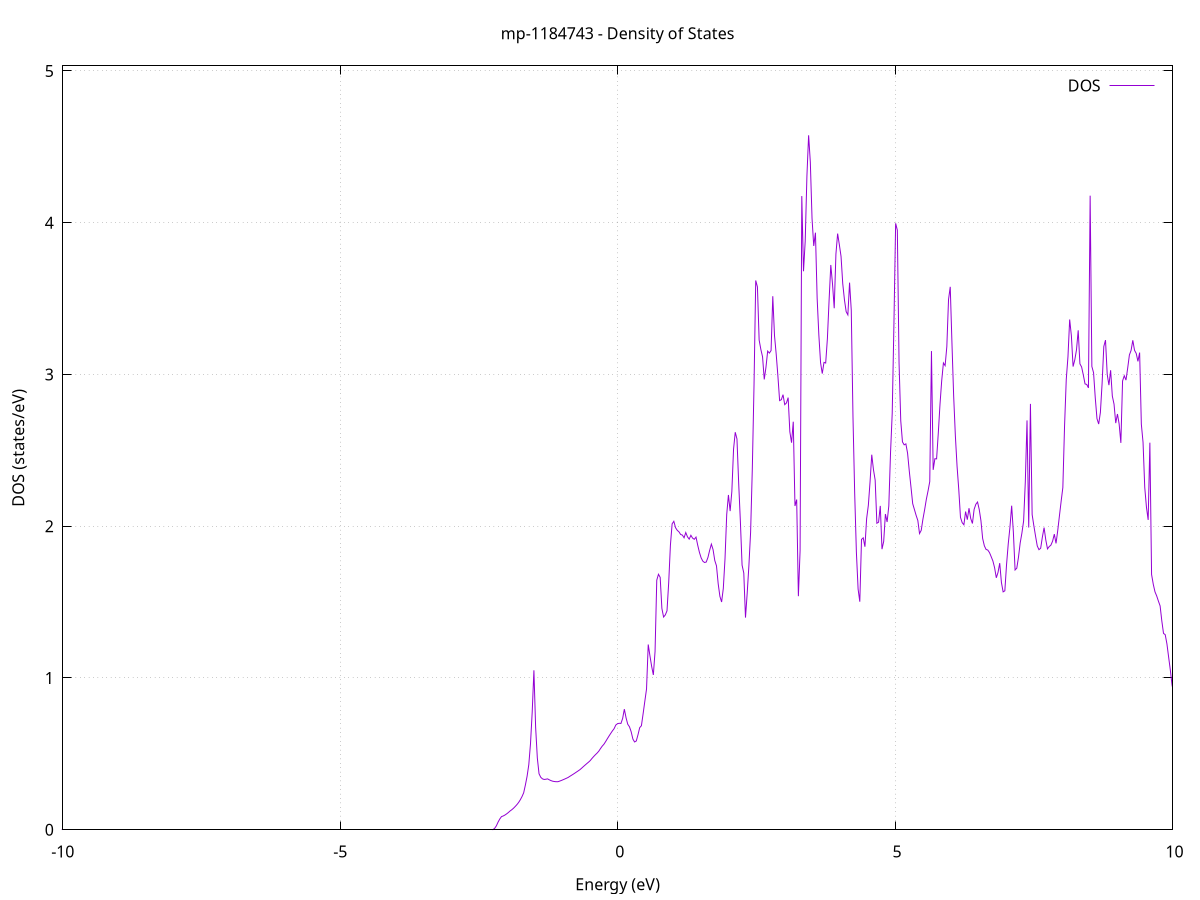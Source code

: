 set title 'mp-1184743 - Density of States'
set xlabel 'Energy (eV)'
set ylabel 'DOS (states/eV)'
set grid
set xrange [-10:10]
set yrange [0:5.033]
set xzeroaxis lt -1
set terminal png size 800,600
set output 'mp-1184743_dos_gnuplot.png'
plot '-' using 1:2 with lines title 'DOS'
-45.022100 0.000000
-44.991300 0.000000
-44.960600 0.000000
-44.929800 0.000000
-44.899100 0.000000
-44.868300 0.000000
-44.837600 0.000000
-44.806800 0.000000
-44.776100 0.000000
-44.745300 0.000000
-44.714500 0.000000
-44.683800 0.000000
-44.653000 0.000000
-44.622300 0.000000
-44.591500 0.000000
-44.560800 0.000000
-44.530000 0.000000
-44.499300 0.000000
-44.468500 0.000000
-44.437800 0.000000
-44.407000 0.000000
-44.376300 0.000000
-44.345500 0.000000
-44.314800 0.000000
-44.284000 0.000000
-44.253300 0.000000
-44.222500 0.000000
-44.191800 0.000000
-44.161000 0.000000
-44.130300 0.000000
-44.099500 0.000000
-44.068800 0.000000
-44.038000 0.000000
-44.007300 0.000000
-43.976500 0.000000
-43.945800 0.000000
-43.915000 0.000000
-43.884300 0.000000
-43.853500 0.000000
-43.822800 0.000000
-43.792000 0.000000
-43.761300 0.000000
-43.730500 0.000000
-43.699800 0.000000
-43.669000 0.000000
-43.638300 0.000000
-43.607500 0.000000
-43.576800 0.000000
-43.546000 0.000000
-43.515200 0.000000
-43.484500 0.000000
-43.453700 0.000000
-43.423000 0.000000
-43.392200 0.000000
-43.361500 0.000000
-43.330700 0.000000
-43.300000 0.000000
-43.269200 0.000000
-43.238500 0.000000
-43.207700 0.000000
-43.177000 0.000000
-43.146200 0.000000
-43.115500 0.000000
-43.084700 0.000000
-43.054000 0.000000
-43.023200 0.000000
-42.992500 0.000000
-42.961700 0.000000
-42.931000 0.000000
-42.900200 0.000000
-42.869500 0.000000
-42.838700 0.000000
-42.808000 0.000000
-42.777200 0.000000
-42.746500 0.000000
-42.715700 0.000000
-42.685000 0.000000
-42.654200 0.000000
-42.623500 0.000000
-42.592700 0.000000
-42.562000 0.000000
-42.531200 0.000000
-42.500500 0.000000
-42.469700 0.000000
-42.439000 0.000000
-42.408200 0.000000
-42.377500 0.000000
-42.346700 0.000000
-42.316000 0.000000
-42.285200 0.000000
-42.254400 0.000000
-42.223700 0.000000
-42.192900 0.000000
-42.162200 0.000000
-42.131400 0.000000
-42.100700 0.000000
-42.069900 0.000000
-42.039200 0.000000
-42.008400 0.000000
-41.977700 0.000000
-41.946900 0.000000
-41.916200 0.000000
-41.885400 0.000000
-41.854700 0.000000
-41.823900 0.000000
-41.793200 0.000000
-41.762400 0.000000
-41.731700 0.000000
-41.700900 0.000000
-41.670200 0.000000
-41.639400 0.000000
-41.608700 0.000000
-41.577900 0.000000
-41.547200 0.000000
-41.516400 0.000000
-41.485700 0.000000
-41.454900 0.000000
-41.424200 0.000000
-41.393400 0.000000
-41.362700 0.000000
-41.331900 0.000000
-41.301200 0.000000
-41.270400 0.000000
-41.239700 0.000000
-41.208900 0.000000
-41.178200 0.000000
-41.147400 0.000000
-41.116700 0.000000
-41.085900 0.000000
-41.055100 0.000000
-41.024400 0.000000
-40.993600 0.000000
-40.962900 0.000000
-40.932100 0.000000
-40.901400 0.000000
-40.870600 0.000000
-40.839900 0.000000
-40.809100 0.000000
-40.778400 0.000000
-40.747600 0.000000
-40.716900 0.000000
-40.686100 0.000000
-40.655400 0.000000
-40.624600 0.000000
-40.593900 0.000000
-40.563100 0.000000
-40.532400 0.000000
-40.501600 0.000000
-40.470900 0.000000
-40.440100 0.000000
-40.409400 0.000000
-40.378600 0.000000
-40.347900 0.000000
-40.317100 0.000000
-40.286400 0.000000
-40.255600 0.000000
-40.224900 0.000000
-40.194100 0.000000
-40.163400 0.000000
-40.132600 0.000000
-40.101900 0.000000
-40.071100 0.000000
-40.040400 0.000000
-40.009600 0.000000
-39.978900 0.000000
-39.948100 0.000000
-39.917400 0.000000
-39.886600 0.000000
-39.855900 0.000000
-39.825100 0.000000
-39.794300 0.000000
-39.763600 0.000000
-39.732800 0.000000
-39.702100 0.000000
-39.671300 0.000000
-39.640600 0.000000
-39.609800 0.000000
-39.579100 0.000000
-39.548300 0.000000
-39.517600 0.000000
-39.486800 0.000000
-39.456100 0.000000
-39.425300 0.000000
-39.394600 0.000000
-39.363800 0.000000
-39.333100 0.000000
-39.302300 0.000000
-39.271600 0.000000
-39.240800 0.000000
-39.210100 0.000000
-39.179300 0.000000
-39.148600 0.000000
-39.117800 0.000000
-39.087100 0.000000
-39.056300 0.000000
-39.025600 0.000000
-38.994800 0.000000
-38.964100 0.000000
-38.933300 0.000000
-38.902600 0.000000
-38.871800 0.000000
-38.841100 0.000000
-38.810300 0.000000
-38.779600 0.000000
-38.748800 0.000000
-38.718100 0.000000
-38.687300 0.000000
-38.656600 0.000000
-38.625800 0.000000
-38.595100 0.000000
-38.564300 0.000000
-38.533500 0.000000
-38.502800 0.000000
-38.472000 0.000000
-38.441300 0.000000
-38.410500 0.000000
-38.379800 0.000000
-38.349000 0.000000
-38.318300 0.000000
-38.287500 0.000000
-38.256800 0.000000
-38.226000 0.000000
-38.195300 0.000000
-38.164500 0.000000
-38.133800 0.000000
-38.103000 0.000000
-38.072300 0.000000
-38.041500 0.000000
-38.010800 0.000000
-37.980000 0.000000
-37.949300 0.000000
-37.918500 0.000000
-37.887800 0.000000
-37.857000 0.000000
-37.826300 0.000000
-37.795500 0.000000
-37.764800 0.000000
-37.734000 0.000000
-37.703300 0.000000
-37.672500 0.000000
-37.641800 0.000000
-37.611000 0.000000
-37.580300 0.000000
-37.549500 0.000000
-37.518800 0.000000
-37.488000 0.000000
-37.457300 0.000000
-37.426500 0.000000
-37.395800 0.000000
-37.365000 0.000000
-37.334200 0.000000
-37.303500 0.000000
-37.272700 0.000000
-37.242000 0.000000
-37.211200 0.000000
-37.180500 0.000000
-37.149700 0.000000
-37.119000 0.000000
-37.088200 0.000000
-37.057500 0.000000
-37.026700 0.000000
-36.996000 0.000000
-36.965200 0.000000
-36.934500 0.000000
-36.903700 0.000000
-36.873000 0.000000
-36.842200 0.000000
-36.811500 0.000000
-36.780700 0.000000
-36.750000 0.000000
-36.719200 0.000000
-36.688500 0.000000
-36.657700 0.000000
-36.627000 0.000000
-36.596200 0.000000
-36.565500 0.000000
-36.534700 0.000000
-36.504000 0.000000
-36.473200 0.000000
-36.442500 0.000000
-36.411700 0.000000
-36.381000 0.000000
-36.350200 0.000000
-36.319500 0.000000
-36.288700 0.000000
-36.258000 0.000000
-36.227200 0.000000
-36.196500 0.000000
-36.165700 0.000000
-36.135000 0.000000
-36.104200 0.000000
-36.073400 0.000000
-36.042700 0.000000
-36.011900 0.000000
-35.981200 0.000000
-35.950400 0.000000
-35.919700 0.000000
-35.888900 0.000000
-35.858200 0.000000
-35.827400 0.000000
-35.796700 0.000000
-35.765900 0.000000
-35.735200 0.000000
-35.704400 0.000000
-35.673700 0.000000
-35.642900 0.000000
-35.612200 0.000000
-35.581400 0.000000
-35.550700 0.000000
-35.519900 0.000000
-35.489200 0.000000
-35.458400 0.000000
-35.427700 0.000000
-35.396900 0.000000
-35.366200 0.000000
-35.335400 0.000000
-35.304700 0.000000
-35.273900 0.000000
-35.243200 0.000000
-35.212400 0.000000
-35.181700 0.000000
-35.150900 0.000000
-35.120200 0.000000
-35.089400 0.000000
-35.058700 0.000000
-35.027900 0.000000
-34.997200 0.000000
-34.966400 0.000000
-34.935700 0.000000
-34.904900 0.000000
-34.874100 0.000000
-34.843400 0.000000
-34.812600 0.000000
-34.781900 0.000000
-34.751100 0.000000
-34.720400 0.000000
-34.689600 0.000000
-34.658900 0.000000
-34.628100 0.000000
-34.597400 0.000000
-34.566600 0.000000
-34.535900 0.000000
-34.505100 0.000000
-34.474400 0.000000
-34.443600 0.000000
-34.412900 0.000000
-34.382100 0.000000
-34.351400 0.000000
-34.320600 0.000000
-34.289900 0.000000
-34.259100 0.000000
-34.228400 0.000000
-34.197600 0.000000
-34.166900 0.000000
-34.136100 0.000000
-34.105400 0.000000
-34.074600 0.000000
-34.043900 0.000000
-34.013100 0.000000
-33.982400 0.000000
-33.951600 0.000000
-33.920900 0.000000
-33.890100 0.000000
-33.859400 0.000000
-33.828600 0.000000
-33.797900 0.000000
-33.767100 0.000000
-33.736400 0.000000
-33.705600 0.000000
-33.674900 0.000000
-33.644100 0.000000
-33.613300 0.000000
-33.582600 0.000000
-33.551800 0.000000
-33.521100 0.000000
-33.490300 0.000000
-33.459600 0.000000
-33.428800 0.000000
-33.398100 0.000000
-33.367300 0.000000
-33.336600 0.000000
-33.305800 0.000000
-33.275100 0.000000
-33.244300 0.000000
-33.213600 0.000000
-33.182800 0.000000
-33.152100 0.000000
-33.121300 0.000000
-33.090600 0.000000
-33.059800 0.000000
-33.029100 0.000000
-32.998300 0.000000
-32.967600 0.000000
-32.936800 0.000000
-32.906100 0.000000
-32.875300 0.000000
-32.844600 0.000000
-32.813800 0.000000
-32.783100 0.000000
-32.752300 0.000000
-32.721600 0.000000
-32.690800 0.000000
-32.660100 0.000000
-32.629300 0.000000
-32.598600 0.000000
-32.567800 0.000000
-32.537100 0.000000
-32.506300 0.000000
-32.475600 0.000000
-32.444800 0.000000
-32.414000 0.000000
-32.383300 0.000000
-32.352500 0.000000
-32.321800 0.000000
-32.291000 0.000000
-32.260300 0.000000
-32.229500 0.000000
-32.198800 0.000000
-32.168000 0.000000
-32.137300 0.000000
-32.106500 0.000000
-32.075800 0.000000
-32.045000 0.000000
-32.014300 0.000000
-31.983500 0.000000
-31.952800 0.000000
-31.922000 0.000000
-31.891300 0.000000
-31.860500 0.000000
-31.829800 0.000000
-31.799000 0.000000
-31.768300 0.000000
-31.737500 0.000000
-31.706800 0.000000
-31.676000 0.000000
-31.645300 0.000000
-31.614500 0.000000
-31.583800 0.000000
-31.553000 0.000000
-31.522300 0.000000
-31.491500 0.000000
-31.460800 0.000000
-31.430000 0.000000
-31.399300 0.000000
-31.368500 0.000000
-31.337800 0.000000
-31.307000 0.000000
-31.276300 0.000000
-31.245500 0.000000
-31.214800 0.000000
-31.184000 0.000000
-31.153200 0.000000
-31.122500 0.000000
-31.091700 0.000000
-31.061000 0.000000
-31.030200 0.000000
-30.999500 0.000000
-30.968700 0.000000
-30.938000 0.000000
-30.907200 0.000000
-30.876500 0.000000
-30.845700 0.000000
-30.815000 0.000000
-30.784200 0.000000
-30.753500 0.000000
-30.722700 0.000000
-30.692000 0.000000
-30.661200 0.000000
-30.630500 0.000000
-30.599700 0.000000
-30.569000 0.000000
-30.538200 0.000000
-30.507500 0.000000
-30.476700 0.000000
-30.446000 0.000000
-30.415200 0.000000
-30.384500 0.000000
-30.353700 0.000000
-30.323000 0.000000
-30.292200 0.000000
-30.261500 0.000000
-30.230700 0.000000
-30.200000 0.000000
-30.169200 0.000000
-30.138500 0.000000
-30.107700 0.000000
-30.077000 0.000000
-30.046200 0.000000
-30.015500 0.000000
-29.984700 0.000000
-29.953900 0.000000
-29.923200 0.000000
-29.892400 0.000000
-29.861700 0.000000
-29.830900 0.000000
-29.800200 0.000000
-29.769400 0.000000
-29.738700 0.000000
-29.707900 0.000000
-29.677200 0.000000
-29.646400 0.000000
-29.615700 0.000000
-29.584900 0.000000
-29.554200 0.000000
-29.523400 0.000000
-29.492700 0.000000
-29.461900 0.000000
-29.431200 0.000000
-29.400400 0.000000
-29.369700 0.000000
-29.338900 0.000000
-29.308200 0.000000
-29.277400 0.000000
-29.246700 0.000000
-29.215900 0.000000
-29.185200 0.000000
-29.154400 0.000000
-29.123700 0.000000
-29.092900 0.000000
-29.062200 0.000000
-29.031400 0.000000
-29.000700 0.000000
-28.969900 0.000000
-28.939200 0.000000
-28.908400 0.000000
-28.877700 0.000000
-28.846900 0.000000
-28.816200 0.000000
-28.785400 0.000000
-28.754700 0.000000
-28.723900 0.000000
-28.693100 0.000000
-28.662400 0.000000
-28.631600 0.000000
-28.600900 0.000000
-28.570100 0.000000
-28.539400 0.000000
-28.508600 0.000000
-28.477900 0.000000
-28.447100 0.000000
-28.416400 0.000000
-28.385600 0.000000
-28.354900 0.000000
-28.324100 0.000000
-28.293400 0.000000
-28.262600 0.000000
-28.231900 0.000000
-28.201100 0.000000
-28.170400 0.000000
-28.139600 0.000000
-28.108900 0.000000
-28.078100 0.000000
-28.047400 0.000000
-28.016600 0.000000
-27.985900 0.000000
-27.955100 0.000000
-27.924400 0.000000
-27.893600 0.000000
-27.862900 0.000000
-27.832100 0.000000
-27.801400 0.000000
-27.770600 0.000000
-27.739900 0.000000
-27.709100 0.000000
-27.678400 0.000000
-27.647600 0.000000
-27.616900 0.000000
-27.586100 0.000000
-27.555400 0.000000
-27.524600 0.000000
-27.493800 0.000000
-27.463100 0.000000
-27.432300 0.000000
-27.401600 0.000000
-27.370800 0.000000
-27.340100 0.000000
-27.309300 0.000000
-27.278600 0.000000
-27.247800 0.000000
-27.217100 0.000000
-27.186300 0.000000
-27.155600 0.000000
-27.124800 0.000000
-27.094100 0.000000
-27.063300 0.000000
-27.032600 0.000000
-27.001800 0.000000
-26.971100 0.000000
-26.940300 0.000000
-26.909600 0.000000
-26.878800 0.000000
-26.848100 0.000000
-26.817300 0.000000
-26.786600 0.000000
-26.755800 0.000000
-26.725100 0.000000
-26.694300 0.000000
-26.663600 0.000000
-26.632800 0.000000
-26.602100 0.000000
-26.571300 0.000000
-26.540600 0.000000
-26.509800 0.000000
-26.479100 0.000000
-26.448300 0.000000
-26.417600 0.000000
-26.386800 0.000000
-26.356100 0.000000
-26.325300 0.000000
-26.294600 0.000000
-26.263800 0.000000
-26.233000 0.000000
-26.202300 0.000000
-26.171500 0.000000
-26.140800 0.000000
-26.110000 0.000000
-26.079300 0.000000
-26.048500 0.000000
-26.017800 0.000000
-25.987000 0.000000
-25.956300 0.000000
-25.925500 0.000000
-25.894800 0.000000
-25.864000 0.000000
-25.833300 0.000000
-25.802500 0.000000
-25.771800 0.000000
-25.741000 0.000000
-25.710300 0.000000
-25.679500 0.000000
-25.648800 0.000000
-25.618000 0.000000
-25.587300 0.000000
-25.556500 0.000000
-25.525800 0.000000
-25.495000 0.000000
-25.464300 0.000000
-25.433500 0.000000
-25.402800 0.000000
-25.372000 0.000000
-25.341300 0.000000
-25.310500 0.000000
-25.279800 0.000000
-25.249000 0.000000
-25.218300 0.000000
-25.187500 0.000000
-25.156800 0.000000
-25.126000 0.000000
-25.095300 0.000000
-25.064500 0.000000
-25.033700 0.000000
-25.003000 0.000000
-24.972200 0.000000
-24.941500 0.000000
-24.910700 0.000000
-24.880000 0.000000
-24.849200 0.000000
-24.818500 0.000000
-24.787700 0.000000
-24.757000 0.000000
-24.726200 0.000000
-24.695500 0.000000
-24.664700 0.000000
-24.634000 0.000000
-24.603200 0.000000
-24.572500 0.000000
-24.541700 0.000000
-24.511000 0.000000
-24.480200 0.000000
-24.449500 0.000000
-24.418700 0.000000
-24.388000 0.000000
-24.357200 0.000000
-24.326500 0.000000
-24.295700 0.000000
-24.265000 0.000000
-24.234200 0.000000
-24.203500 0.000000
-24.172700 0.000000
-24.142000 0.000000
-24.111200 0.000000
-24.080500 0.000000
-24.049700 0.000000
-24.019000 0.000000
-23.988200 0.000000
-23.957500 0.000000
-23.926700 0.000000
-23.896000 0.000000
-23.865200 0.000000
-23.834500 0.000000
-23.803700 0.000000
-23.772900 0.000000
-23.742200 0.000000
-23.711400 0.000000
-23.680700 0.000000
-23.649900 0.000000
-23.619200 0.000000
-23.588400 0.000000
-23.557700 0.000000
-23.526900 0.000000
-23.496200 0.000000
-23.465400 0.000000
-23.434700 0.000000
-23.403900 0.000000
-23.373200 0.000000
-23.342400 0.000000
-23.311700 0.000000
-23.280900 0.000000
-23.250200 0.000000
-23.219400 0.000000
-23.188700 0.000000
-23.157900 0.000000
-23.127200 0.000000
-23.096400 0.000000
-23.065700 0.000000
-23.034900 0.000000
-23.004200 0.000000
-22.973400 0.000000
-22.942700 0.000000
-22.911900 0.000000
-22.881200 0.000000
-22.850400 0.000000
-22.819700 0.000000
-22.788900 0.000000
-22.758200 0.000000
-22.727400 0.000000
-22.696700 0.000000
-22.665900 0.000000
-22.635200 0.000000
-22.604400 0.000000
-22.573700 0.000000
-22.542900 0.000000
-22.512100 0.000000
-22.481400 0.000000
-22.450600 0.000000
-22.419900 0.000000
-22.389100 0.000000
-22.358400 0.000000
-22.327600 0.000000
-22.296900 0.000000
-22.266100 0.000000
-22.235400 0.000000
-22.204600 0.000000
-22.173900 0.000000
-22.143100 0.000000
-22.112400 0.000000
-22.081600 0.000000
-22.050900 0.000000
-22.020100 0.000000
-21.989400 0.000000
-21.958600 0.000000
-21.927900 0.000000
-21.897100 0.000000
-21.866400 0.000000
-21.835600 0.000000
-21.804900 0.000000
-21.774100 0.000000
-21.743400 0.000000
-21.712600 0.000000
-21.681900 0.000000
-21.651100 0.000000
-21.620400 0.000000
-21.589600 0.000000
-21.558900 0.000000
-21.528100 0.000000
-21.497400 0.000000
-21.466600 0.000000
-21.435900 0.000000
-21.405100 0.000000
-21.374400 0.000000
-21.343600 0.000000
-21.312800 0.000000
-21.282100 0.000000
-21.251300 0.000000
-21.220600 0.000000
-21.189800 3.490600
-21.159100 5.512900
-21.128300 27.624600
-21.097600 21.710300
-21.066800 25.199800
-21.036100 22.845200
-21.005300 7.897200
-20.974600 16.936800
-20.943800 15.342700
-20.913100 19.460400
-20.882300 16.261600
-20.851600 15.235700
-20.820800 29.740200
-20.790100 22.812900
-20.759300 42.903600
-20.728600 0.000000
-20.697800 0.000000
-20.667100 0.000000
-20.636300 0.000000
-20.605600 0.000000
-20.574800 0.000000
-20.544100 0.000000
-20.513300 0.000000
-20.482600 0.000000
-20.451800 0.000000
-20.421100 0.000000
-20.390300 0.000000
-20.359600 0.000000
-20.328800 0.000000
-20.298100 0.000000
-20.267300 0.000000
-20.236600 0.000000
-20.205800 0.000000
-20.175100 0.000000
-20.144300 0.000000
-20.113600 0.000000
-20.082800 0.000000
-20.052000 0.000000
-20.021300 0.000000
-19.990500 0.000000
-19.959800 0.000000
-19.929000 0.000000
-19.898300 0.000000
-19.867500 0.000000
-19.836800 0.000000
-19.806000 0.000000
-19.775300 0.000000
-19.744500 0.000000
-19.713800 0.000000
-19.683000 0.000000
-19.652300 0.000000
-19.621500 0.000000
-19.590800 0.000000
-19.560000 0.000000
-19.529300 70.801200
-19.498500 0.000000
-19.467800 0.000000
-19.437000 0.000000
-19.406300 0.000000
-19.375500 0.000000
-19.344800 0.000000
-19.314000 0.000000
-19.283300 0.000000
-19.252500 0.000000
-19.221800 0.000000
-19.191000 0.000000
-19.160300 0.000000
-19.129500 0.000000
-19.098800 0.000000
-19.068000 0.000000
-19.037300 0.000000
-19.006500 0.000000
-18.975800 0.000000
-18.945000 0.000000
-18.914300 0.000000
-18.883500 0.000000
-18.852700 0.000000
-18.822000 0.000000
-18.791200 0.000000
-18.760500 0.000000
-18.729700 0.000000
-18.699000 0.000000
-18.668200 0.000000
-18.637500 0.000000
-18.606700 0.000000
-18.576000 0.000000
-18.545200 0.000000
-18.514500 0.000000
-18.483700 0.000000
-18.453000 0.000000
-18.422200 0.000000
-18.391500 0.000000
-18.360700 0.000000
-18.330000 0.000000
-18.299200 0.000000
-18.268500 0.000000
-18.237700 0.000000
-18.207000 0.000000
-18.176200 0.000000
-18.145500 0.000000
-18.114700 0.000000
-18.084000 0.000000
-18.053200 0.000000
-18.022500 0.000000
-17.991700 0.000000
-17.961000 0.000000
-17.930200 0.000000
-17.899500 0.000000
-17.868700 0.000000
-17.838000 0.000000
-17.807200 0.000000
-17.776500 0.000000
-17.745700 0.000000
-17.715000 0.000000
-17.684200 0.000000
-17.653500 0.000000
-17.622700 0.000000
-17.591900 0.000000
-17.561200 0.000000
-17.530400 0.000000
-17.499700 0.000000
-17.468900 0.000000
-17.438200 0.000000
-17.407400 0.000000
-17.376700 0.000000
-17.345900 0.000000
-17.315200 0.000000
-17.284400 0.000000
-17.253700 0.000000
-17.222900 0.000000
-17.192200 0.000000
-17.161400 0.000000
-17.130700 0.000000
-17.099900 0.000000
-17.069200 0.000000
-17.038400 0.000000
-17.007700 0.000000
-16.976900 0.000000
-16.946200 0.000000
-16.915400 0.000000
-16.884700 0.000000
-16.853900 0.000000
-16.823200 0.000000
-16.792400 0.000000
-16.761700 0.000000
-16.730900 0.000000
-16.700200 0.000000
-16.669400 0.000000
-16.638700 0.000000
-16.607900 0.000000
-16.577200 0.000000
-16.546400 0.000000
-16.515700 0.000000
-16.484900 0.000000
-16.454200 0.000000
-16.423400 0.000000
-16.392600 0.000000
-16.361900 0.000000
-16.331100 0.000000
-16.300400 0.000000
-16.269600 0.000000
-16.238900 0.000000
-16.208100 0.000000
-16.177400 0.000000
-16.146600 0.000000
-16.115900 0.000000
-16.085100 0.000000
-16.054400 0.000000
-16.023600 0.000000
-15.992900 0.000000
-15.962100 0.000000
-15.931400 0.000000
-15.900600 0.000000
-15.869900 0.000000
-15.839100 0.000000
-15.808400 0.000000
-15.777600 0.000000
-15.746900 0.000000
-15.716100 0.000000
-15.685400 0.000000
-15.654600 0.000000
-15.623900 0.000000
-15.593100 0.000000
-15.562400 0.000000
-15.531600 0.000000
-15.500900 0.000000
-15.470100 0.000000
-15.439400 0.000000
-15.408600 0.000000
-15.377900 0.000000
-15.347100 0.000000
-15.316400 0.000000
-15.285600 0.000000
-15.254900 0.000000
-15.224100 0.000000
-15.193400 0.000000
-15.162600 0.000000
-15.131800 0.000000
-15.101100 0.000000
-15.070300 0.000000
-15.039600 0.000000
-15.008800 0.000000
-14.978100 0.000000
-14.947300 0.000000
-14.916600 0.000000
-14.885800 0.000000
-14.855100 0.000000
-14.824300 0.000000
-14.793600 0.000000
-14.762800 0.000000
-14.732100 0.000000
-14.701300 0.000000
-14.670600 0.000000
-14.639800 0.000000
-14.609100 0.000000
-14.578300 0.000000
-14.547600 0.000000
-14.516800 0.000000
-14.486100 0.000000
-14.455300 0.000000
-14.424600 0.000000
-14.393800 0.000000
-14.363100 0.000000
-14.332300 0.000000
-14.301600 0.000000
-14.270800 0.000000
-14.240100 0.000000
-14.209300 0.000000
-14.178600 0.000000
-14.147800 0.000000
-14.117100 0.000000
-14.086300 0.000000
-14.055600 0.000000
-14.024800 0.000000
-13.994100 0.000000
-13.963300 0.000000
-13.932500 0.000000
-13.901800 0.000000
-13.871000 0.000000
-13.840300 0.000000
-13.809500 0.000000
-13.778800 0.000000
-13.748000 0.000000
-13.717300 0.000000
-13.686500 0.000000
-13.655800 0.000000
-13.625000 0.000000
-13.594300 0.000000
-13.563500 0.000000
-13.532800 0.000000
-13.502000 0.000000
-13.471300 0.000000
-13.440500 0.000000
-13.409800 0.000000
-13.379000 0.000000
-13.348300 0.000000
-13.317500 0.000000
-13.286800 0.000000
-13.256000 0.000000
-13.225300 0.000000
-13.194500 0.000000
-13.163800 0.000000
-13.133000 0.000000
-13.102300 0.000000
-13.071500 0.000000
-13.040800 0.000000
-13.010000 0.000000
-12.979300 0.000000
-12.948500 0.000000
-12.917800 0.000000
-12.887000 0.000000
-12.856300 0.000000
-12.825500 0.000000
-12.794800 0.000000
-12.764000 0.000000
-12.733300 0.000000
-12.702500 0.000000
-12.671700 0.000000
-12.641000 0.000000
-12.610200 0.000000
-12.579500 0.000000
-12.548700 0.000000
-12.518000 0.000000
-12.487200 0.000000
-12.456500 0.000000
-12.425700 0.000000
-12.395000 0.000000
-12.364200 0.000000
-12.333500 0.000000
-12.302700 0.000000
-12.272000 0.000000
-12.241200 0.000000
-12.210500 0.000000
-12.179700 0.000000
-12.149000 0.000000
-12.118200 0.000000
-12.087500 0.000000
-12.056700 0.000000
-12.026000 0.000000
-11.995200 0.000000
-11.964500 0.000000
-11.933700 0.000000
-11.903000 0.000000
-11.872200 0.000000
-11.841500 0.000000
-11.810700 0.000000
-11.780000 0.000000
-11.749200 0.000000
-11.718500 0.000000
-11.687700 0.000000
-11.657000 0.000000
-11.626200 0.000000
-11.595500 0.000000
-11.564700 0.000000
-11.534000 0.000000
-11.503200 0.000000
-11.472400 0.000000
-11.441700 0.000000
-11.410900 0.000000
-11.380200 0.000000
-11.349400 0.000000
-11.318700 0.000000
-11.287900 0.000000
-11.257200 0.000000
-11.226400 0.000000
-11.195700 0.000000
-11.164900 0.000000
-11.134200 0.000000
-11.103400 0.000000
-11.072700 0.000000
-11.041900 0.000000
-11.011200 0.000000
-10.980400 0.000000
-10.949700 0.000000
-10.918900 0.000000
-10.888200 0.000000
-10.857400 0.000000
-10.826700 0.000000
-10.795900 0.000000
-10.765200 0.000000
-10.734400 0.000000
-10.703700 0.000000
-10.672900 0.000000
-10.642200 0.000000
-10.611400 0.000000
-10.580700 0.000000
-10.549900 0.000000
-10.519200 0.000000
-10.488400 0.000000
-10.457700 0.000000
-10.426900 0.000000
-10.396200 0.000000
-10.365400 0.000000
-10.334700 0.000000
-10.303900 0.000000
-10.273200 0.000000
-10.242400 0.000000
-10.211600 0.000000
-10.180900 0.000000
-10.150100 0.000000
-10.119400 0.000000
-10.088600 0.000000
-10.057900 0.000000
-10.027100 0.000000
-9.996400 0.000000
-9.965600 0.000000
-9.934900 0.000000
-9.904100 0.000000
-9.873400 0.000000
-9.842600 0.000000
-9.811900 0.000000
-9.781100 0.000000
-9.750400 0.000000
-9.719600 0.000000
-9.688900 0.000000
-9.658100 0.000000
-9.627400 0.000000
-9.596600 0.000000
-9.565900 0.000000
-9.535100 0.000000
-9.504400 0.000000
-9.473600 0.000000
-9.442900 0.000000
-9.412100 0.000000
-9.381400 0.000000
-9.350600 0.000000
-9.319900 0.000000
-9.289100 0.000000
-9.258400 0.000000
-9.227600 0.000000
-9.196900 0.000000
-9.166100 0.000000
-9.135400 0.000000
-9.104600 0.000000
-9.073900 0.000000
-9.043100 0.000000
-9.012300 0.000000
-8.981600 0.000000
-8.950800 0.000000
-8.920100 0.000000
-8.889300 0.000000
-8.858600 0.000000
-8.827800 0.000000
-8.797100 0.000000
-8.766300 0.000000
-8.735600 0.000000
-8.704800 0.000000
-8.674100 0.000000
-8.643300 0.000000
-8.612600 0.000000
-8.581800 0.000000
-8.551100 0.000000
-8.520300 0.000000
-8.489600 0.000000
-8.458800 0.000000
-8.428100 0.000000
-8.397300 0.000000
-8.366600 0.000000
-8.335800 0.000000
-8.305100 0.000000
-8.274300 0.000000
-8.243600 0.000000
-8.212800 0.000000
-8.182100 0.000000
-8.151300 0.000000
-8.120600 0.000000
-8.089800 0.000000
-8.059100 0.000000
-8.028300 0.000000
-7.997600 0.000000
-7.966800 0.000000
-7.936100 0.000000
-7.905300 0.000000
-7.874600 0.000000
-7.843800 0.000000
-7.813100 0.000000
-7.782300 0.000000
-7.751500 0.000000
-7.720800 0.000000
-7.690000 0.000000
-7.659300 0.000000
-7.628500 0.000000
-7.597800 0.000000
-7.567000 0.000000
-7.536300 0.000000
-7.505500 0.000000
-7.474800 0.000000
-7.444000 0.000000
-7.413300 0.000000
-7.382500 0.000000
-7.351800 0.000000
-7.321000 0.000000
-7.290300 0.000000
-7.259500 0.000000
-7.228800 0.000000
-7.198000 0.000000
-7.167300 0.000000
-7.136500 0.000000
-7.105800 0.000000
-7.075000 0.000000
-7.044300 0.000000
-7.013500 0.000000
-6.982800 0.000000
-6.952000 0.000000
-6.921300 0.000000
-6.890500 0.000000
-6.859800 0.000000
-6.829000 0.000000
-6.798300 0.000000
-6.767500 0.000000
-6.736800 0.000000
-6.706000 0.000000
-6.675300 0.000000
-6.644500 0.000000
-6.613800 0.000000
-6.583000 0.000000
-6.552300 0.000000
-6.521500 0.000000
-6.490700 0.000000
-6.460000 0.000000
-6.429200 0.000000
-6.398500 0.000000
-6.367700 0.000000
-6.337000 0.000000
-6.306200 0.000000
-6.275500 0.000000
-6.244700 0.000000
-6.214000 0.000000
-6.183200 0.000000
-6.152500 0.000000
-6.121700 0.000000
-6.091000 0.000000
-6.060200 0.000000
-6.029500 0.000000
-5.998700 0.000000
-5.968000 0.000000
-5.937200 0.000000
-5.906500 0.000000
-5.875700 0.000000
-5.845000 0.000000
-5.814200 0.000000
-5.783500 0.000000
-5.752700 0.000000
-5.722000 0.000000
-5.691200 0.000000
-5.660500 0.000000
-5.629700 0.000000
-5.599000 0.000000
-5.568200 0.000000
-5.537500 0.000000
-5.506700 0.000000
-5.476000 0.000000
-5.445200 0.000000
-5.414500 0.000000
-5.383700 0.000000
-5.353000 0.000000
-5.322200 0.000000
-5.291400 0.000000
-5.260700 0.000000
-5.229900 0.000000
-5.199200 0.000000
-5.168400 0.000000
-5.137700 0.000000
-5.106900 0.000000
-5.076200 0.000000
-5.045400 0.000000
-5.014700 0.000000
-4.983900 0.000000
-4.953200 0.000000
-4.922400 0.000000
-4.891700 0.000000
-4.860900 0.000000
-4.830200 0.000000
-4.799400 0.000000
-4.768700 0.000000
-4.737900 0.000000
-4.707200 0.000000
-4.676400 0.000000
-4.645700 0.000000
-4.614900 0.000000
-4.584200 0.000000
-4.553400 0.000000
-4.522700 0.000000
-4.491900 0.000000
-4.461200 0.000000
-4.430400 0.000000
-4.399700 0.000000
-4.368900 0.000000
-4.338200 0.000000
-4.307400 0.000000
-4.276700 0.000000
-4.245900 0.000000
-4.215200 0.000000
-4.184400 0.000000
-4.153700 0.000000
-4.122900 0.000000
-4.092200 0.000000
-4.061400 0.000000
-4.030600 0.000000
-3.999900 0.000000
-3.969100 0.000000
-3.938400 0.000000
-3.907600 0.000000
-3.876900 0.000000
-3.846100 0.000000
-3.815400 0.000000
-3.784600 0.000000
-3.753900 0.000000
-3.723100 0.000000
-3.692400 0.000000
-3.661600 0.000000
-3.630900 0.000000
-3.600100 0.000000
-3.569400 0.000000
-3.538600 0.000000
-3.507900 0.000000
-3.477100 0.000000
-3.446400 0.000000
-3.415600 0.000000
-3.384900 0.000000
-3.354100 0.000000
-3.323400 0.000000
-3.292600 0.000000
-3.261900 0.000000
-3.231100 0.000000
-3.200400 0.000000
-3.169600 0.000000
-3.138900 0.000000
-3.108100 0.000000
-3.077400 0.000000
-3.046600 0.000000
-3.015900 0.000000
-2.985100 0.000000
-2.954400 0.000000
-2.923600 0.000000
-2.892900 0.000000
-2.862100 0.000000
-2.831300 0.000000
-2.800600 0.000000
-2.769800 0.000000
-2.739100 0.000000
-2.708300 0.000000
-2.677600 0.000000
-2.646800 0.000000
-2.616100 0.000000
-2.585300 0.000000
-2.554600 0.000000
-2.523800 0.000000
-2.493100 0.000000
-2.462300 0.000000
-2.431600 0.000000
-2.400800 0.000000
-2.370100 0.000000
-2.339300 0.000000
-2.308600 0.000000
-2.277800 0.000000
-2.247100 0.001100
-2.216300 0.009500
-2.185600 0.026100
-2.154800 0.050800
-2.124100 0.071100
-2.093300 0.086800
-2.062600 0.090900
-2.031800 0.097000
-2.001100 0.104700
-1.970300 0.113500
-1.939600 0.123600
-1.908800 0.131800
-1.878100 0.141500
-1.847300 0.153000
-1.816600 0.165300
-1.785800 0.179500
-1.755100 0.197200
-1.724300 0.218200
-1.693600 0.243700
-1.662800 0.294700
-1.632100 0.352500
-1.601300 0.429300
-1.570500 0.568300
-1.539800 0.775400
-1.509000 1.050600
-1.478300 0.676000
-1.447500 0.472700
-1.416800 0.369000
-1.386000 0.346000
-1.355300 0.335600
-1.324500 0.331500
-1.293800 0.333000
-1.263000 0.335400
-1.232300 0.329200
-1.201500 0.324000
-1.170800 0.320000
-1.140000 0.317900
-1.109300 0.316600
-1.078500 0.316500
-1.047800 0.320200
-1.017000 0.324600
-0.986300 0.329200
-0.955500 0.334100
-0.924800 0.339200
-0.894000 0.344400
-0.863300 0.351800
-0.832500 0.358800
-0.801800 0.365900
-0.771000 0.373300
-0.740300 0.380900
-0.709500 0.388500
-0.678800 0.396300
-0.648000 0.406200
-0.617300 0.416400
-0.586500 0.426300
-0.555800 0.436100
-0.525000 0.445500
-0.494300 0.455800
-0.463500 0.469600
-0.432800 0.482300
-0.402000 0.494100
-0.371200 0.505000
-0.340500 0.517600
-0.309700 0.534700
-0.279000 0.550500
-0.248200 0.563200
-0.217500 0.580500
-0.186700 0.599300
-0.156000 0.617300
-0.125200 0.634700
-0.094500 0.651400
-0.063700 0.666200
-0.033000 0.690300
-0.002200 0.698900
0.028500 0.701700
0.059300 0.700500
0.090000 0.733300
0.120800 0.794800
0.151500 0.737900
0.182300 0.695300
0.213000 0.678600
0.243800 0.645700
0.274500 0.597700
0.305300 0.578500
0.336000 0.585000
0.366800 0.626300
0.397500 0.672900
0.428300 0.685500
0.459000 0.764200
0.489800 0.846500
0.520500 0.927300
0.551300 1.220700
0.582000 1.146300
0.612800 1.076600
0.643500 1.020200
0.674300 1.174900
0.705000 1.644500
0.735800 1.683400
0.766500 1.663200
0.797300 1.458400
0.828000 1.401700
0.858800 1.415500
0.889600 1.442600
0.920300 1.629000
0.951100 1.875400
0.981800 2.015600
1.012600 2.032400
1.043300 1.990500
1.074100 1.973000
1.104800 1.963100
1.135600 1.945500
1.166300 1.941600
1.197100 1.923900
1.227800 1.958400
1.258600 1.930000
1.289300 1.915000
1.320100 1.940300
1.350800 1.921500
1.381600 1.913800
1.412300 1.928400
1.443100 1.875000
1.473800 1.827900
1.504600 1.791700
1.535300 1.769800
1.566100 1.760900
1.596800 1.764000
1.627600 1.794400
1.658300 1.841400
1.689100 1.881900
1.719800 1.845900
1.750600 1.774200
1.781300 1.738800
1.812100 1.621000
1.842800 1.538200
1.873600 1.500700
1.904300 1.590200
1.935100 1.786000
1.965800 2.077500
1.996600 2.206000
2.027300 2.099800
2.058100 2.228100
2.088900 2.507300
2.119600 2.619300
2.150400 2.574900
2.181100 2.286600
2.211900 2.032100
2.242600 1.743800
2.273400 1.691400
2.304100 1.397900
2.334900 1.558800
2.365600 1.740900
2.396400 1.960900
2.427100 2.377000
2.457900 2.929700
2.488600 3.619100
2.519400 3.577000
2.550100 3.226700
2.580900 3.165200
2.611600 3.116300
2.642400 2.967200
2.673100 3.047500
2.703900 3.153700
2.734600 3.140700
2.765400 3.157500
2.796100 3.515300
2.826900 3.256100
2.857600 3.133900
2.888400 2.988800
2.919100 2.827600
2.949900 2.833500
2.980600 2.866700
3.011400 2.801000
3.042100 2.811900
3.072900 2.847300
3.103600 2.622200
3.134400 2.550300
3.165100 2.688500
3.195900 2.133300
3.226600 2.175700
3.257400 1.539200
3.288100 1.838500
3.318900 4.175200
3.349700 3.679800
3.380400 3.877900
3.411200 4.306800
3.441900 4.575800
3.472700 4.399200
3.503400 4.027900
3.534200 3.846700
3.564900 3.934000
3.595700 3.501100
3.626400 3.258400
3.657200 3.077100
3.687900 3.005800
3.718700 3.079300
3.749400 3.075300
3.780200 3.235900
3.810900 3.489300
3.841700 3.721300
3.872400 3.596300
3.903200 3.436300
3.933900 3.792600
3.964700 3.928100
3.995400 3.855600
4.026200 3.778000
4.056900 3.598400
4.087700 3.491400
4.118400 3.413900
4.149200 3.392500
4.179900 3.604900
4.210700 3.422000
4.241400 2.718900
4.272200 2.216700
4.302900 1.827500
4.333700 1.585800
4.364400 1.502700
4.395200 1.913000
4.425900 1.923500
4.456700 1.864900
4.487400 2.050000
4.518200 2.137300
4.549000 2.291900
4.579700 2.471200
4.610500 2.373200
4.641200 2.303900
4.672000 2.019600
4.702700 2.026500
4.733500 2.133800
4.764200 1.848800
4.795000 1.900300
4.825700 2.080300
4.856500 2.027900
4.887200 2.133700
4.918000 2.482600
4.948700 2.744900
4.979500 3.333900
5.010200 3.995600
5.041000 3.950300
5.071700 3.076500
5.102500 2.694300
5.133200 2.555600
5.164000 2.536200
5.194700 2.542600
5.225500 2.480900
5.256200 2.363200
5.287000 2.256900
5.317700 2.148600
5.348500 2.110200
5.379200 2.071700
5.410000 2.037800
5.440700 1.951600
5.471500 1.973000
5.502200 2.047100
5.533000 2.109300
5.563700 2.177600
5.594500 2.233100
5.625200 2.294400
5.656000 3.153900
5.686700 2.371400
5.717500 2.444700
5.748200 2.443800
5.779000 2.613300
5.809800 2.803500
5.840500 2.959300
5.871300 3.075800
5.902000 3.058000
5.932800 3.183100
5.963500 3.493800
5.994300 3.577300
6.025000 3.208600
6.055800 2.859100
6.086500 2.596600
6.117300 2.395100
6.148000 2.241800
6.178800 2.058300
6.209500 2.023400
6.240300 2.009500
6.271000 2.096600
6.301800 2.043100
6.332500 2.118600
6.363300 2.051100
6.394000 2.018000
6.424800 2.111000
6.455500 2.144400
6.486300 2.159400
6.517000 2.110200
6.547800 2.035800
6.578500 1.919000
6.609300 1.870900
6.640000 1.847000
6.670800 1.843000
6.701500 1.826300
6.732300 1.799400
6.763000 1.771100
6.793800 1.726400
6.824500 1.660100
6.855300 1.695600
6.886000 1.756800
6.916800 1.629000
6.947500 1.567400
6.978300 1.574300
7.009100 1.747400
7.039800 1.884400
7.070600 1.994100
7.101300 2.135400
7.132100 1.960100
7.162800 1.711900
7.193600 1.723600
7.224300 1.796200
7.255100 1.890000
7.285800 1.954600
7.316600 2.034400
7.347300 2.291800
7.378100 2.697000
7.408800 1.991200
7.439600 2.806000
7.470300 2.076900
7.501100 2.003200
7.531800 1.934600
7.562600 1.870200
7.593300 1.845500
7.624100 1.855200
7.654800 1.928600
7.685600 1.990800
7.716300 1.910000
7.747100 1.850700
7.777800 1.865600
7.808600 1.875400
7.839300 1.901900
7.870100 1.947900
7.900800 1.886800
7.931600 1.971200
7.962300 2.068800
7.993100 2.164500
8.023800 2.254700
8.054600 2.660900
8.085300 2.966700
8.116100 3.116900
8.146800 3.361900
8.177600 3.254500
8.208300 3.051800
8.239100 3.096100
8.269900 3.162600
8.300600 3.290700
8.331400 3.070100
8.362100 3.049100
8.392900 2.996000
8.423600 2.937500
8.454400 2.934000
8.485100 2.911500
8.515900 4.177700
8.546600 3.052800
8.577400 3.011100
8.608100 2.845600
8.638900 2.708900
8.669600 2.673100
8.700400 2.749800
8.731100 2.939700
8.761900 3.184100
8.792600 3.226200
8.823400 3.000500
8.854100 2.929500
8.884900 3.027800
8.915600 2.857400
8.946400 2.804100
8.977100 2.679400
9.007900 2.739300
9.038600 2.673100
9.069400 2.548900
9.100100 2.957100
9.130900 2.991500
9.161600 2.962600
9.192400 3.041800
9.223100 3.128400
9.253900 3.158700
9.284600 3.225200
9.315400 3.159200
9.346100 3.138500
9.376900 3.086000
9.407600 3.144100
9.438400 2.672300
9.469100 2.552800
9.499900 2.255500
9.530700 2.124900
9.561400 2.041600
9.592200 2.550500
9.622900 1.682200
9.653700 1.617100
9.684400 1.567600
9.715200 1.540500
9.745900 1.506800
9.776700 1.475100
9.807400 1.376300
9.838200 1.293900
9.868900 1.285300
9.899700 1.224600
9.930400 1.137200
9.961200 1.051900
9.991900 0.953600
10.022700 0.899200
10.053400 0.765900
10.084200 0.644500
10.114900 0.537900
10.145700 0.447500
10.176400 0.371900
10.207200 0.310600
10.237900 0.271800
10.268700 0.387400
10.299400 0.426600
10.330200 0.523200
10.360900 0.638600
10.391700 0.793600
10.422400 0.989100
10.453200 1.193800
10.483900 1.351100
10.514700 1.429900
10.545400 1.493800
10.576200 1.588400
10.606900 1.707800
10.637700 1.822800
10.668400 1.886200
10.699200 1.937000
10.730000 2.099600
10.760700 1.940500
10.791500 1.975300
10.822200 1.971900
10.853000 1.997100
10.883700 2.011400
10.914500 1.956000
10.945200 1.985600
10.976000 1.994400
11.006700 1.757900
11.037500 1.818000
11.068200 1.866100
11.099000 1.847600
11.129700 1.851400
11.160500 1.798900
11.191200 1.724600
11.222000 1.660200
11.252700 1.610700
11.283500 1.571700
11.314200 1.541900
11.345000 1.520900
11.375700 1.497800
11.406500 1.492200
11.437200 1.514900
11.468000 1.538100
11.498700 1.573600
11.529500 1.619700
11.560200 1.616800
11.591000 1.635300
11.621700 1.685200
11.652500 1.688100
11.683200 1.608500
11.714000 1.543500
11.744700 1.517600
11.775500 1.529500
11.806200 1.505600
11.837000 1.448300
11.867700 1.388700
11.898500 1.337500
11.929200 1.300100
11.960000 1.303400
11.990800 1.242600
12.021500 1.127500
12.052300 1.101700
12.083000 1.067100
12.113800 1.051900
12.144500 1.030500
12.175300 1.010700
12.206000 1.011200
12.236800 1.028400
12.267500 1.058200
12.298300 1.100300
12.329000 1.148400
12.359800 1.363200
12.390500 1.267300
12.421300 1.285800
12.452000 1.295600
12.482800 1.296100
12.513500 1.297400
12.544300 1.301200
12.575000 1.289800
12.605800 1.249200
12.636500 1.187600
12.667300 1.138600
12.698000 1.059900
12.728800 1.060500
12.759500 1.066900
12.790300 1.075500
12.821000 1.079400
12.851800 1.068700
12.882500 1.043600
12.913300 1.018800
12.944000 1.000200
12.974800 0.991200
13.005500 0.972000
13.036300 0.947300
13.067000 0.909100
13.097800 0.835300
13.128500 0.728800
13.159300 0.624300
13.190100 0.519500
13.220800 0.387500
13.251600 0.266600
13.282300 0.138300
13.313100 0.101900
13.343800 0.071200
13.374600 0.046600
13.405300 0.028100
13.436100 0.015800
13.466800 0.008200
13.497600 0.003100
13.528300 0.000400
13.559100 0.000000
13.589800 0.000000
13.620600 0.000000
13.651300 0.000000
13.682100 0.000000
13.712800 0.000000
13.743600 0.000000
13.774300 0.000000
13.805100 0.000000
13.835800 0.000000
13.866600 0.000000
13.897300 0.000000
13.928100 0.000000
13.958800 0.000000
13.989600 0.000000
14.020300 0.000000
14.051100 0.000000
14.081800 0.000000
14.112600 0.000000
14.143300 0.000000
14.174100 0.000000
14.204800 0.000000
14.235600 0.000000
14.266300 0.000000
14.297100 0.000000
14.327800 0.000000
14.358600 0.000000
14.389300 0.000000
14.420100 0.000000
14.450900 0.000000
14.481600 0.000000
14.512400 0.000000
14.543100 0.000000
14.573900 0.000000
14.604600 0.000000
14.635400 0.000000
14.666100 0.000000
14.696900 0.000000
14.727600 0.000000
14.758400 0.000000
14.789100 0.000000
14.819900 0.000000
14.850600 0.000000
14.881400 0.000000
14.912100 0.000000
14.942900 0.000000
14.973600 0.000000
15.004400 0.000000
15.035100 0.000000
15.065900 0.000000
15.096600 0.000000
15.127400 0.000000
15.158100 0.000000
15.188900 0.000000
15.219600 0.000000
15.250400 0.000000
15.281100 0.000000
15.311900 0.000000
15.342600 0.000000
15.373400 0.000000
15.404100 0.000000
15.434900 0.000000
15.465600 0.000000
15.496400 0.000000
15.527100 0.000000
15.557900 0.000000
15.588600 0.000000
15.619400 0.000000
15.650200 0.000000
15.680900 0.000000
15.711700 0.000000
15.742400 0.000000
15.773200 0.000000
15.803900 0.000000
15.834700 0.000000
15.865400 0.000000
15.896200 0.000000
15.926900 0.000000
15.957700 0.000000
15.988400 0.000000
16.019200 0.000000
16.049900 0.000000
16.080700 0.000000
16.111400 0.000000
16.142200 0.000000
16.172900 0.000000
16.203700 0.000000
16.234400 0.000000
16.265200 0.000000
16.295900 0.000000
16.326700 0.000000
16.357400 0.000000
16.388200 0.000000
16.418900 0.000000
16.449700 0.000000
16.480400 0.000000
e
